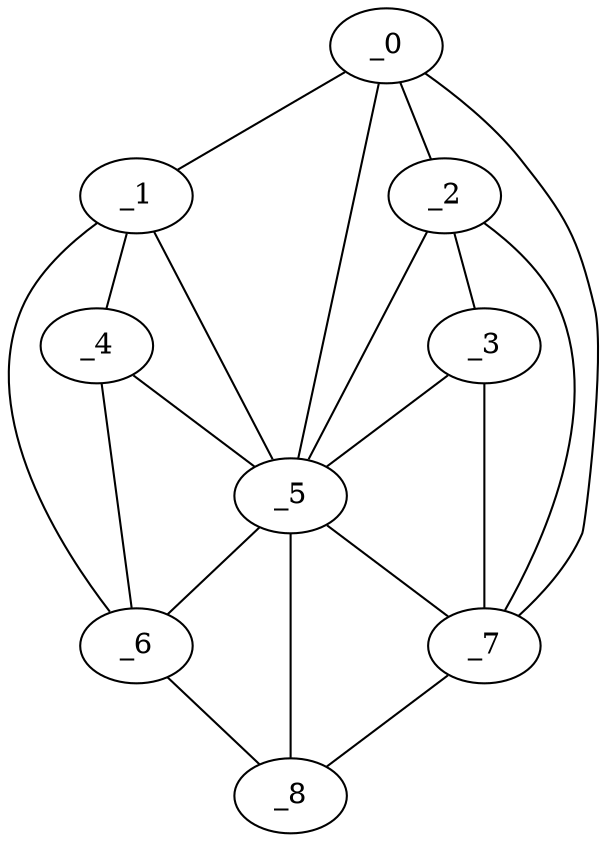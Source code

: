 graph "obj42__120.gxl" {
	_0	 [x=5,
		y=72];
	_1	 [x=36,
		y=35];
	_0 -- _1	 [valence=1];
	_2	 [x=41,
		y=78];
	_0 -- _2	 [valence=1];
	_5	 [x=48,
		y=64];
	_0 -- _5	 [valence=2];
	_7	 [x=66,
		y=84];
	_0 -- _7	 [valence=1];
	_4	 [x=47,
		y=46];
	_1 -- _4	 [valence=1];
	_1 -- _5	 [valence=2];
	_6	 [x=59,
		y=45];
	_1 -- _6	 [valence=1];
	_3	 [x=45,
		y=73];
	_2 -- _3	 [valence=2];
	_2 -- _5	 [valence=2];
	_2 -- _7	 [valence=1];
	_3 -- _5	 [valence=1];
	_3 -- _7	 [valence=2];
	_4 -- _5	 [valence=2];
	_4 -- _6	 [valence=2];
	_5 -- _6	 [valence=1];
	_5 -- _7	 [valence=1];
	_8	 [x=71,
		y=51];
	_5 -- _8	 [valence=1];
	_6 -- _8	 [valence=1];
	_7 -- _8	 [valence=1];
}
